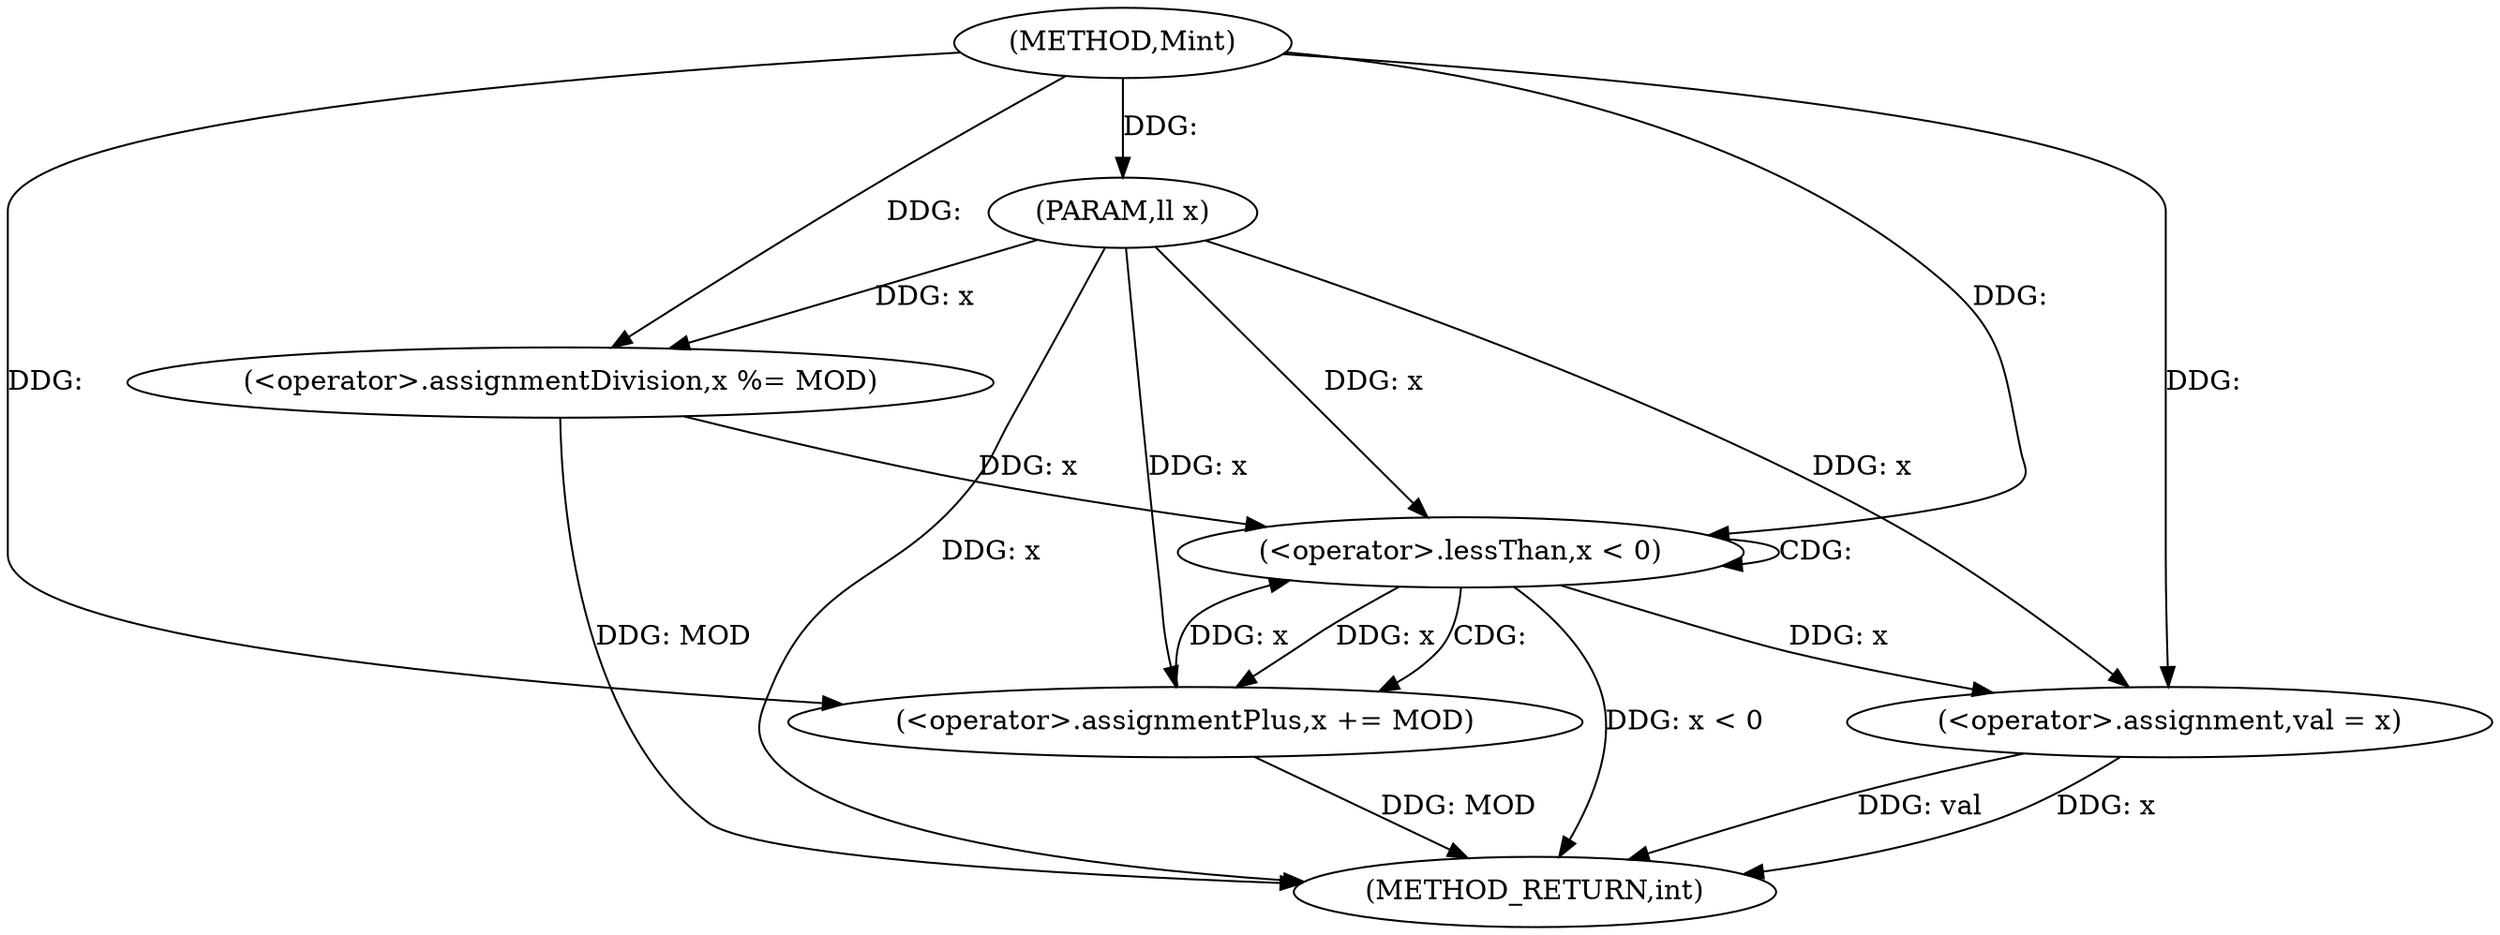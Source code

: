 digraph "Mint" {  
"1000596" [label = "(METHOD,Mint)" ]
"1000612" [label = "(METHOD_RETURN,int)" ]
"1000597" [label = "(PARAM,ll x)" ]
"1000599" [label = "(<operator>.assignmentDivision,x %= MOD)" ]
"1000609" [label = "(<operator>.assignment,val = x)" ]
"1000603" [label = "(<operator>.lessThan,x < 0)" ]
"1000606" [label = "(<operator>.assignmentPlus,x += MOD)" ]
  "1000597" -> "1000612"  [ label = "DDG: x"] 
  "1000599" -> "1000612"  [ label = "DDG: MOD"] 
  "1000603" -> "1000612"  [ label = "DDG: x < 0"] 
  "1000609" -> "1000612"  [ label = "DDG: x"] 
  "1000606" -> "1000612"  [ label = "DDG: MOD"] 
  "1000609" -> "1000612"  [ label = "DDG: val"] 
  "1000596" -> "1000597"  [ label = "DDG: "] 
  "1000596" -> "1000599"  [ label = "DDG: "] 
  "1000603" -> "1000609"  [ label = "DDG: x"] 
  "1000597" -> "1000609"  [ label = "DDG: x"] 
  "1000596" -> "1000609"  [ label = "DDG: "] 
  "1000597" -> "1000599"  [ label = "DDG: x"] 
  "1000596" -> "1000606"  [ label = "DDG: "] 
  "1000599" -> "1000603"  [ label = "DDG: x"] 
  "1000606" -> "1000603"  [ label = "DDG: x"] 
  "1000597" -> "1000603"  [ label = "DDG: x"] 
  "1000596" -> "1000603"  [ label = "DDG: "] 
  "1000603" -> "1000606"  [ label = "DDG: x"] 
  "1000597" -> "1000606"  [ label = "DDG: x"] 
  "1000603" -> "1000606"  [ label = "CDG: "] 
  "1000603" -> "1000603"  [ label = "CDG: "] 
}
